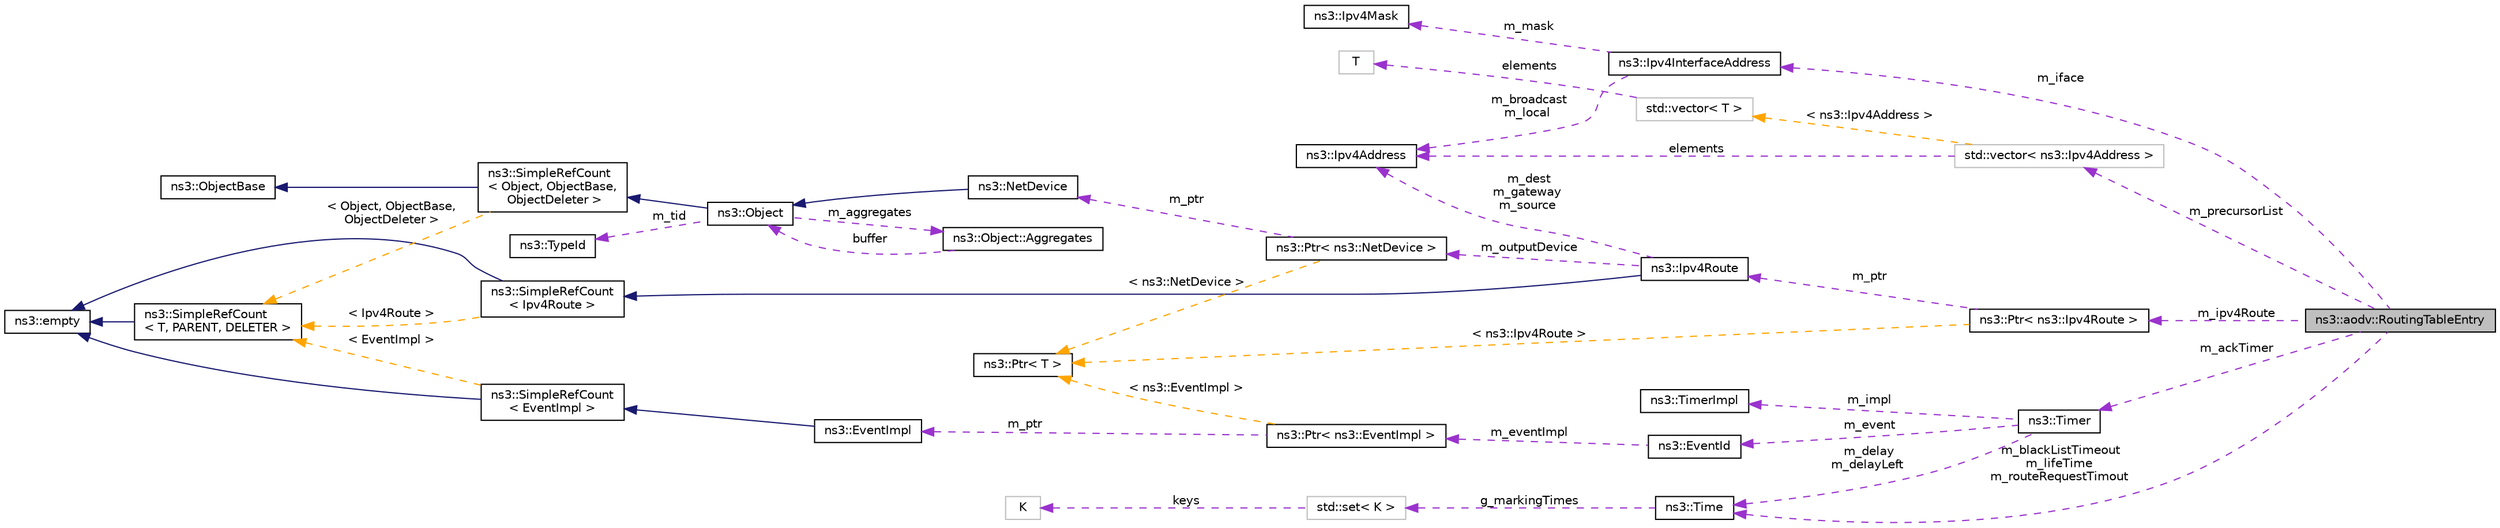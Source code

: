 digraph "ns3::aodv::RoutingTableEntry"
{
 // LATEX_PDF_SIZE
  edge [fontname="Helvetica",fontsize="10",labelfontname="Helvetica",labelfontsize="10"];
  node [fontname="Helvetica",fontsize="10",shape=record];
  rankdir="LR";
  Node1 [label="ns3::aodv::RoutingTableEntry",height=0.2,width=0.4,color="black", fillcolor="grey75", style="filled", fontcolor="black",tooltip="Routing table entry."];
  Node2 -> Node1 [dir="back",color="darkorchid3",fontsize="10",style="dashed",label=" m_precursorList" ,fontname="Helvetica"];
  Node2 [label="std::vector\< ns3::Ipv4Address \>",height=0.2,width=0.4,color="grey75", fillcolor="white", style="filled",tooltip=" "];
  Node3 -> Node2 [dir="back",color="darkorchid3",fontsize="10",style="dashed",label=" elements" ,fontname="Helvetica"];
  Node3 [label="ns3::Ipv4Address",height=0.2,width=0.4,color="black", fillcolor="white", style="filled",URL="$classns3_1_1_ipv4_address.html",tooltip="Ipv4 addresses are stored in host order in this class."];
  Node4 -> Node2 [dir="back",color="orange",fontsize="10",style="dashed",label=" \< ns3::Ipv4Address \>" ,fontname="Helvetica"];
  Node4 [label="std::vector\< T \>",height=0.2,width=0.4,color="grey75", fillcolor="white", style="filled",tooltip=" "];
  Node5 -> Node4 [dir="back",color="darkorchid3",fontsize="10",style="dashed",label=" elements" ,fontname="Helvetica"];
  Node5 [label="T",height=0.2,width=0.4,color="grey75", fillcolor="white", style="filled",tooltip=" "];
  Node6 -> Node1 [dir="back",color="darkorchid3",fontsize="10",style="dashed",label=" m_blackListTimeout\nm_lifeTime\nm_routeRequestTimout" ,fontname="Helvetica"];
  Node6 [label="ns3::Time",height=0.2,width=0.4,color="black", fillcolor="white", style="filled",URL="$classns3_1_1_time.html",tooltip="Simulation virtual time values and global simulation resolution."];
  Node7 -> Node6 [dir="back",color="darkorchid3",fontsize="10",style="dashed",label=" g_markingTimes" ,fontname="Helvetica"];
  Node7 [label="std::set\< K \>",height=0.2,width=0.4,color="grey75", fillcolor="white", style="filled",tooltip=" "];
  Node8 -> Node7 [dir="back",color="darkorchid3",fontsize="10",style="dashed",label=" keys" ,fontname="Helvetica"];
  Node8 [label="K",height=0.2,width=0.4,color="grey75", fillcolor="white", style="filled",tooltip=" "];
  Node9 -> Node1 [dir="back",color="darkorchid3",fontsize="10",style="dashed",label=" m_iface" ,fontname="Helvetica"];
  Node9 [label="ns3::Ipv4InterfaceAddress",height=0.2,width=0.4,color="black", fillcolor="white", style="filled",URL="$classns3_1_1_ipv4_interface_address.html",tooltip="a class to store IPv4 address information on an interface"];
  Node10 -> Node9 [dir="back",color="darkorchid3",fontsize="10",style="dashed",label=" m_mask" ,fontname="Helvetica"];
  Node10 [label="ns3::Ipv4Mask",height=0.2,width=0.4,color="black", fillcolor="white", style="filled",URL="$classns3_1_1_ipv4_mask.html",tooltip="a class to represent an Ipv4 address mask"];
  Node3 -> Node9 [dir="back",color="darkorchid3",fontsize="10",style="dashed",label=" m_broadcast\nm_local" ,fontname="Helvetica"];
  Node11 -> Node1 [dir="back",color="darkorchid3",fontsize="10",style="dashed",label=" m_ipv4Route" ,fontname="Helvetica"];
  Node11 [label="ns3::Ptr\< ns3::Ipv4Route \>",height=0.2,width=0.4,color="black", fillcolor="white", style="filled",URL="$classns3_1_1_ptr.html",tooltip=" "];
  Node12 -> Node11 [dir="back",color="darkorchid3",fontsize="10",style="dashed",label=" m_ptr" ,fontname="Helvetica"];
  Node12 [label="ns3::Ipv4Route",height=0.2,width=0.4,color="black", fillcolor="white", style="filled",URL="$classns3_1_1_ipv4_route.html",tooltip="IPv4 route cache entry (similar to Linux struct rtable)"];
  Node13 -> Node12 [dir="back",color="midnightblue",fontsize="10",style="solid",fontname="Helvetica"];
  Node13 [label="ns3::SimpleRefCount\l\< Ipv4Route \>",height=0.2,width=0.4,color="black", fillcolor="white", style="filled",URL="$classns3_1_1_simple_ref_count.html",tooltip=" "];
  Node14 -> Node13 [dir="back",color="midnightblue",fontsize="10",style="solid",fontname="Helvetica"];
  Node14 [label="ns3::empty",height=0.2,width=0.4,color="black", fillcolor="white", style="filled",URL="$classns3_1_1empty.html",tooltip="make Callback use a separate empty type"];
  Node15 -> Node13 [dir="back",color="orange",fontsize="10",style="dashed",label=" \< Ipv4Route \>" ,fontname="Helvetica"];
  Node15 [label="ns3::SimpleRefCount\l\< T, PARENT, DELETER \>",height=0.2,width=0.4,color="black", fillcolor="white", style="filled",URL="$classns3_1_1_simple_ref_count.html",tooltip="A template-based reference counting class."];
  Node14 -> Node15 [dir="back",color="midnightblue",fontsize="10",style="solid",fontname="Helvetica"];
  Node16 -> Node12 [dir="back",color="darkorchid3",fontsize="10",style="dashed",label=" m_outputDevice" ,fontname="Helvetica"];
  Node16 [label="ns3::Ptr\< ns3::NetDevice \>",height=0.2,width=0.4,color="black", fillcolor="white", style="filled",URL="$classns3_1_1_ptr.html",tooltip=" "];
  Node17 -> Node16 [dir="back",color="darkorchid3",fontsize="10",style="dashed",label=" m_ptr" ,fontname="Helvetica"];
  Node17 [label="ns3::NetDevice",height=0.2,width=0.4,color="black", fillcolor="white", style="filled",URL="$classns3_1_1_net_device.html",tooltip="Network layer to device interface."];
  Node18 -> Node17 [dir="back",color="midnightblue",fontsize="10",style="solid",fontname="Helvetica"];
  Node18 [label="ns3::Object",height=0.2,width=0.4,color="black", fillcolor="white", style="filled",URL="$classns3_1_1_object.html",tooltip="A base class which provides memory management and object aggregation."];
  Node19 -> Node18 [dir="back",color="midnightblue",fontsize="10",style="solid",fontname="Helvetica"];
  Node19 [label="ns3::SimpleRefCount\l\< Object, ObjectBase,\l ObjectDeleter \>",height=0.2,width=0.4,color="black", fillcolor="white", style="filled",URL="$classns3_1_1_simple_ref_count.html",tooltip=" "];
  Node20 -> Node19 [dir="back",color="midnightblue",fontsize="10",style="solid",fontname="Helvetica"];
  Node20 [label="ns3::ObjectBase",height=0.2,width=0.4,color="black", fillcolor="white", style="filled",URL="$classns3_1_1_object_base.html",tooltip="Anchor the ns-3 type and attribute system."];
  Node15 -> Node19 [dir="back",color="orange",fontsize="10",style="dashed",label=" \< Object, ObjectBase,\l ObjectDeleter \>" ,fontname="Helvetica"];
  Node21 -> Node18 [dir="back",color="darkorchid3",fontsize="10",style="dashed",label=" m_tid" ,fontname="Helvetica"];
  Node21 [label="ns3::TypeId",height=0.2,width=0.4,color="black", fillcolor="white", style="filled",URL="$classns3_1_1_type_id.html",tooltip="a unique identifier for an interface."];
  Node22 -> Node18 [dir="back",color="darkorchid3",fontsize="10",style="dashed",label=" m_aggregates" ,fontname="Helvetica"];
  Node22 [label="ns3::Object::Aggregates",height=0.2,width=0.4,color="black", fillcolor="white", style="filled",URL="$structns3_1_1_object_1_1_aggregates.html",tooltip="The list of Objects aggregated to this one."];
  Node18 -> Node22 [dir="back",color="darkorchid3",fontsize="10",style="dashed",label=" buffer" ,fontname="Helvetica"];
  Node23 -> Node16 [dir="back",color="orange",fontsize="10",style="dashed",label=" \< ns3::NetDevice \>" ,fontname="Helvetica"];
  Node23 [label="ns3::Ptr\< T \>",height=0.2,width=0.4,color="black", fillcolor="white", style="filled",URL="$classns3_1_1_ptr.html",tooltip="Smart pointer class similar to boost::intrusive_ptr."];
  Node3 -> Node12 [dir="back",color="darkorchid3",fontsize="10",style="dashed",label=" m_dest\nm_gateway\nm_source" ,fontname="Helvetica"];
  Node23 -> Node11 [dir="back",color="orange",fontsize="10",style="dashed",label=" \< ns3::Ipv4Route \>" ,fontname="Helvetica"];
  Node24 -> Node1 [dir="back",color="darkorchid3",fontsize="10",style="dashed",label=" m_ackTimer" ,fontname="Helvetica"];
  Node24 [label="ns3::Timer",height=0.2,width=0.4,color="black", fillcolor="white", style="filled",URL="$classns3_1_1_timer.html",tooltip="A simple virtual Timer class."];
  Node25 -> Node24 [dir="back",color="darkorchid3",fontsize="10",style="dashed",label=" m_event" ,fontname="Helvetica"];
  Node25 [label="ns3::EventId",height=0.2,width=0.4,color="black", fillcolor="white", style="filled",URL="$classns3_1_1_event_id.html",tooltip="An identifier for simulation events."];
  Node26 -> Node25 [dir="back",color="darkorchid3",fontsize="10",style="dashed",label=" m_eventImpl" ,fontname="Helvetica"];
  Node26 [label="ns3::Ptr\< ns3::EventImpl \>",height=0.2,width=0.4,color="black", fillcolor="white", style="filled",URL="$classns3_1_1_ptr.html",tooltip=" "];
  Node27 -> Node26 [dir="back",color="darkorchid3",fontsize="10",style="dashed",label=" m_ptr" ,fontname="Helvetica"];
  Node27 [label="ns3::EventImpl",height=0.2,width=0.4,color="black", fillcolor="white", style="filled",URL="$classns3_1_1_event_impl.html",tooltip="A simulation event."];
  Node28 -> Node27 [dir="back",color="midnightblue",fontsize="10",style="solid",fontname="Helvetica"];
  Node28 [label="ns3::SimpleRefCount\l\< EventImpl \>",height=0.2,width=0.4,color="black", fillcolor="white", style="filled",URL="$classns3_1_1_simple_ref_count.html",tooltip=" "];
  Node14 -> Node28 [dir="back",color="midnightblue",fontsize="10",style="solid",fontname="Helvetica"];
  Node15 -> Node28 [dir="back",color="orange",fontsize="10",style="dashed",label=" \< EventImpl \>" ,fontname="Helvetica"];
  Node23 -> Node26 [dir="back",color="orange",fontsize="10",style="dashed",label=" \< ns3::EventImpl \>" ,fontname="Helvetica"];
  Node6 -> Node24 [dir="back",color="darkorchid3",fontsize="10",style="dashed",label=" m_delay\nm_delayLeft" ,fontname="Helvetica"];
  Node29 -> Node24 [dir="back",color="darkorchid3",fontsize="10",style="dashed",label=" m_impl" ,fontname="Helvetica"];
  Node29 [label="ns3::TimerImpl",height=0.2,width=0.4,color="black", fillcolor="white", style="filled",URL="$classns3_1_1_timer_impl.html",tooltip="The timer implementation underlying Timer and Watchdog."];
}
